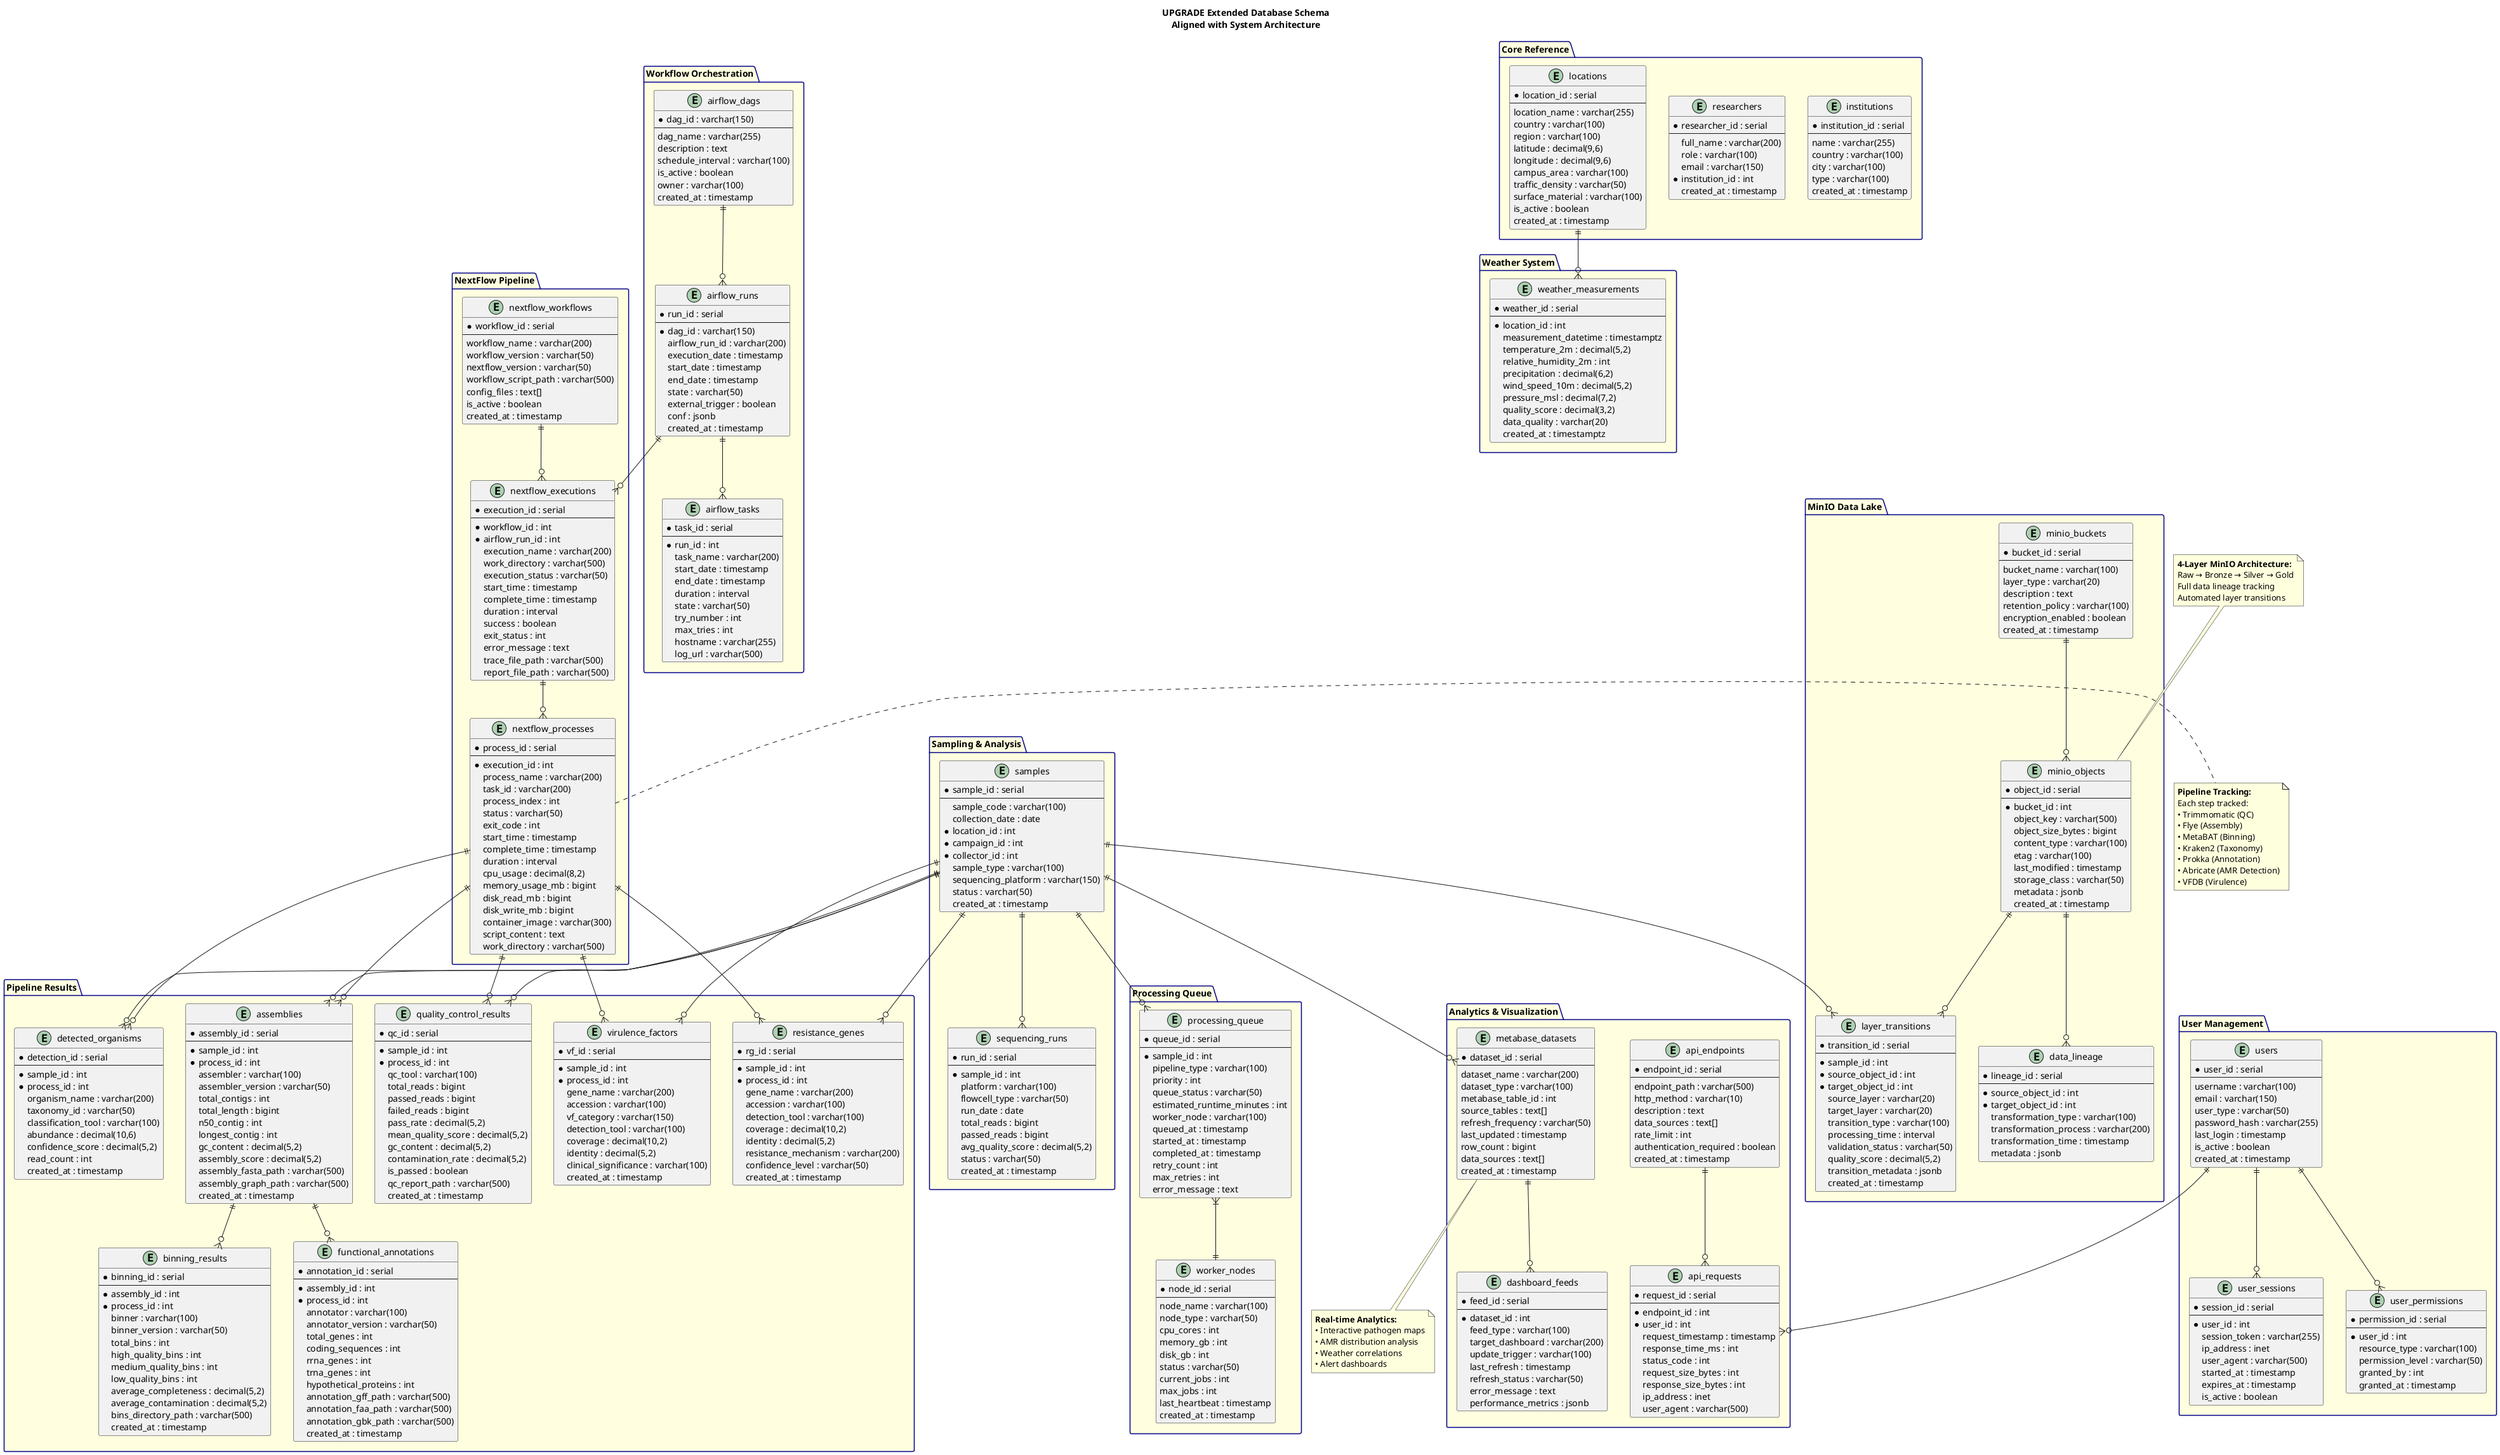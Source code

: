 @startuml UPGRADE_Extended_Database_Schema

skinparam entity {
    BackgroundColor lightblue
    BorderColor black
}

skinparam package {
    BackgroundColor lightyellow
    BorderColor darkblue
}

title UPGRADE Extended Database Schema\nAligned with System Architecture

package "Core Reference" {
  entity institutions {
    * institution_id : serial
    --
    name : varchar(255)
    country : varchar(100)
    city : varchar(100)
    type : varchar(100)
    created_at : timestamp
  }

  entity researchers {
    * researcher_id : serial
    --
    full_name : varchar(200)
    role : varchar(100)
    email : varchar(150)
    * institution_id : int
    created_at : timestamp
  }

  entity locations {
    * location_id : serial
    --
    location_name : varchar(255)
    country : varchar(100)
    region : varchar(100)
    latitude : decimal(9,6)
    longitude : decimal(9,6)
    campus_area : varchar(100)
    traffic_density : varchar(50)
    surface_material : varchar(100)
    is_active : boolean
    created_at : timestamp
  }
}

package "User Management" {
  entity users {
    * user_id : serial
    --
    username : varchar(100)
    email : varchar(150)
    user_type : varchar(50)
    password_hash : varchar(255)
    last_login : timestamp
    is_active : boolean
    created_at : timestamp
  }

  entity user_sessions {
    * session_id : serial
    --
    * user_id : int
    session_token : varchar(255)
    ip_address : inet
    user_agent : varchar(500)
    started_at : timestamp
    expires_at : timestamp
    is_active : boolean
  }

  entity user_permissions {
    * permission_id : serial
    --
    * user_id : int
    resource_type : varchar(100)
    permission_level : varchar(50)
    granted_by : int
    granted_at : timestamp
  }
}

package "Workflow Orchestration" {
  entity airflow_dags {
    * dag_id : varchar(150)
    --
    dag_name : varchar(255)
    description : text
    schedule_interval : varchar(100)
    is_active : boolean
    owner : varchar(100)
    created_at : timestamp
  }

  entity airflow_runs {
    * run_id : serial
    --
    * dag_id : varchar(150)
    airflow_run_id : varchar(200)
    execution_date : timestamp
    start_date : timestamp
    end_date : timestamp
    state : varchar(50)
    external_trigger : boolean
    conf : jsonb
    created_at : timestamp
  }

  entity airflow_tasks {
    * task_id : serial
    --
    * run_id : int
    task_name : varchar(200)
    start_date : timestamp
    end_date : timestamp
    duration : interval
    state : varchar(50)
    try_number : int
    max_tries : int
    hostname : varchar(255)
    log_url : varchar(500)
  }
}

package "NextFlow Pipeline" {
  entity nextflow_workflows {
    * workflow_id : serial
    --
    workflow_name : varchar(200)
    workflow_version : varchar(50)
    nextflow_version : varchar(50)
    workflow_script_path : varchar(500)
    config_files : text[]
    is_active : boolean
    created_at : timestamp
  }

  entity nextflow_executions {
    * execution_id : serial
    --
    * workflow_id : int
    * airflow_run_id : int
    execution_name : varchar(200)
    work_directory : varchar(500)
    execution_status : varchar(50)
    start_time : timestamp
    complete_time : timestamp
    duration : interval
    success : boolean
    exit_status : int
    error_message : text
    trace_file_path : varchar(500)
    report_file_path : varchar(500)
  }

  entity nextflow_processes {
    * process_id : serial
    --
    * execution_id : int
    process_name : varchar(200)
    task_id : varchar(200)
    process_index : int
    status : varchar(50)
    exit_code : int
    start_time : timestamp
    complete_time : timestamp
    duration : interval
    cpu_usage : decimal(8,2)
    memory_usage_mb : bigint
    disk_read_mb : bigint
    disk_write_mb : bigint
    container_image : varchar(300)
    script_content : text
    work_directory : varchar(500)
  }
}

package "Processing Queue" {
  entity processing_queue {
    * queue_id : serial
    --
    * sample_id : int
    pipeline_type : varchar(100)
    priority : int
    queue_status : varchar(50)
    estimated_runtime_minutes : int
    worker_node : varchar(100)
    queued_at : timestamp
    started_at : timestamp
    completed_at : timestamp
    retry_count : int
    max_retries : int
    error_message : text
  }

  entity worker_nodes {
    * node_id : serial
    --
    node_name : varchar(100)
    node_type : varchar(50)
    cpu_cores : int
    memory_gb : int
    disk_gb : int
    status : varchar(50)
    current_jobs : int
    max_jobs : int
    last_heartbeat : timestamp
    created_at : timestamp
  }
}

package "Sampling & Analysis" {
  entity samples {
    * sample_id : serial
    --
    sample_code : varchar(100)
    collection_date : date
    * location_id : int
    * campaign_id : int
    * collector_id : int
    sample_type : varchar(100)
    sequencing_platform : varchar(150)
    status : varchar(50)
    created_at : timestamp
  }

  entity sequencing_runs {
    * run_id : serial
    --
    * sample_id : int
    platform : varchar(100)
    flowcell_type : varchar(50)
    run_date : date
    total_reads : bigint
    passed_reads : bigint
    avg_quality_score : decimal(5,2)
    status : varchar(50)
    created_at : timestamp
  }
}

package "Pipeline Results" {
  entity quality_control_results {
    * qc_id : serial
    --
    * sample_id : int
    * process_id : int
    qc_tool : varchar(100)
    total_reads : bigint
    passed_reads : bigint
    failed_reads : bigint
    pass_rate : decimal(5,2)
    mean_quality_score : decimal(5,2)
    gc_content : decimal(5,2)
    contamination_rate : decimal(5,2)
    is_passed : boolean
    qc_report_path : varchar(500)
    created_at : timestamp
  }

  entity assemblies {
    * assembly_id : serial
    --
    * sample_id : int
    * process_id : int
    assembler : varchar(100)
    assembler_version : varchar(50)
    total_contigs : int
    total_length : bigint
    n50_contig : int
    longest_contig : int
    gc_content : decimal(5,2)
    assembly_score : decimal(5,2)
    assembly_fasta_path : varchar(500)
    assembly_graph_path : varchar(500)
    created_at : timestamp
  }

  entity binning_results {
    * binning_id : serial
    --
    * assembly_id : int
    * process_id : int
    binner : varchar(100)
    binner_version : varchar(50)
    total_bins : int
    high_quality_bins : int
    medium_quality_bins : int
    low_quality_bins : int
    average_completeness : decimal(5,2)
    average_contamination : decimal(5,2)
    bins_directory_path : varchar(500)
    created_at : timestamp
  }

  entity functional_annotations {
    * annotation_id : serial
    --
    * assembly_id : int
    * process_id : int
    annotator : varchar(100)
    annotator_version : varchar(50)
    total_genes : int
    coding_sequences : int
    rrna_genes : int
    trna_genes : int
    hypothetical_proteins : int
    annotation_gff_path : varchar(500)
    annotation_faa_path : varchar(500)
    annotation_gbk_path : varchar(500)
    created_at : timestamp
  }

  entity detected_organisms {
    * detection_id : serial
    --
    * sample_id : int
    * process_id : int
    organism_name : varchar(200)
    taxonomy_id : varchar(50)
    classification_tool : varchar(100)
    abundance : decimal(10,6)
    confidence_score : decimal(5,2)
    read_count : int
    created_at : timestamp
  }

  entity resistance_genes {
    * rg_id : serial
    --
    * sample_id : int
    * process_id : int
    gene_name : varchar(200)
    accession : varchar(100)
    detection_tool : varchar(100)
    coverage : decimal(10,2)
    identity : decimal(5,2)
    resistance_mechanism : varchar(200)
    confidence_level : varchar(50)
    created_at : timestamp
  }

  entity virulence_factors {
    * vf_id : serial
    --
    * sample_id : int
    * process_id : int
    gene_name : varchar(200)
    accession : varchar(100)
    vf_category : varchar(150)
    detection_tool : varchar(100)
    coverage : decimal(10,2)
    identity : decimal(5,2)
    clinical_significance : varchar(100)
    created_at : timestamp
  }
}

package "MinIO Data Lake" {
  entity minio_buckets {
    * bucket_id : serial
    --
    bucket_name : varchar(100)
    layer_type : varchar(20)
    description : text
    retention_policy : varchar(100)
    encryption_enabled : boolean
    created_at : timestamp
  }

  entity minio_objects {
    * object_id : serial
    --
    * bucket_id : int
    object_key : varchar(500)
    object_size_bytes : bigint
    content_type : varchar(100)
    etag : varchar(100)
    last_modified : timestamp
    storage_class : varchar(50)
    metadata : jsonb
    created_at : timestamp
  }

  entity data_lineage {
    * lineage_id : serial
    --
    * source_object_id : int
    * target_object_id : int
    transformation_type : varchar(100)
    transformation_process : varchar(200)
    transformation_time : timestamp
    metadata : jsonb
  }

  entity layer_transitions {
    * transition_id : serial
    --
    * sample_id : int
    * source_object_id : int
    * target_object_id : int
    source_layer : varchar(20)
    target_layer : varchar(20)
    transition_type : varchar(100)
    processing_time : interval
    validation_status : varchar(50)
    quality_score : decimal(5,2)
    transition_metadata : jsonb
    created_at : timestamp
  }
}

package "Weather System" {
  entity weather_measurements {
    * weather_id : serial
    --
    * location_id : int
    measurement_datetime : timestamptz
    temperature_2m : decimal(5,2)
    relative_humidity_2m : int
    precipitation : decimal(6,2)
    wind_speed_10m : decimal(5,2)
    pressure_msl : decimal(7,2)
    quality_score : decimal(3,2)
    data_quality : varchar(20)
    created_at : timestamptz
  }
}

package "Analytics & Visualization" {
  entity metabase_datasets {
    * dataset_id : serial
    --
    dataset_name : varchar(200)
    dataset_type : varchar(100)
    metabase_table_id : int
    source_tables : text[]
    refresh_frequency : varchar(50)
    last_updated : timestamp
    row_count : bigint
    data_sources : text[]
    created_at : timestamp
  }

  entity dashboard_feeds {
    * feed_id : serial
    --
    * dataset_id : int
    feed_type : varchar(100)
    target_dashboard : varchar(200)
    update_trigger : varchar(100)
    last_refresh : timestamp
    refresh_status : varchar(50)
    error_message : text
    performance_metrics : jsonb
  }

  entity api_endpoints {
    * endpoint_id : serial
    --
    endpoint_path : varchar(500)
    http_method : varchar(10)
    description : text
    data_sources : text[]
    rate_limit : int
    authentication_required : boolean
    created_at : timestamp
  }

  entity api_requests {
    * request_id : serial
    --
    * endpoint_id : int
    * user_id : int
    request_timestamp : timestamp
    response_time_ms : int
    status_code : int
    request_size_bytes : int
    response_size_bytes : int
    ip_address : inet
    user_agent : varchar(500)
  }
}

' Relationships
users ||--o{ user_sessions
users ||--o{ user_permissions
airflow_dags ||--o{ airflow_runs
airflow_runs ||--o{ airflow_tasks
nextflow_workflows ||--o{ nextflow_executions
nextflow_executions ||--o{ nextflow_processes
airflow_runs ||--o{ nextflow_executions
samples ||--o{ processing_queue
processing_queue }|--|| worker_nodes
samples ||--o{ sequencing_runs
samples ||--o{ quality_control_results
samples ||--o{ assemblies
assemblies ||--o{ binning_results
assemblies ||--o{ functional_annotations
samples ||--o{ detected_organisms
samples ||--o{ resistance_genes
samples ||--o{ virulence_factors
nextflow_processes ||--o{ quality_control_results
nextflow_processes ||--o{ assemblies
nextflow_processes ||--o{ detected_organisms
nextflow_processes ||--o{ resistance_genes
nextflow_processes ||--o{ virulence_factors
minio_buckets ||--o{ minio_objects
minio_objects ||--o{ data_lineage
samples ||--o{ layer_transitions
minio_objects ||--o{ layer_transitions
locations ||--o{ weather_measurements
samples ||--o{ metabase_datasets
metabase_datasets ||--o{ dashboard_feeds
api_endpoints ||--o{ api_requests
users ||--o{ api_requests

note right of nextflow_processes
**Pipeline Tracking:**
Each step tracked:
• Trimmomatic (QC)
• Flye (Assembly) 
• MetaBAT (Binning)
• Kraken2 (Taxonomy)
• Prokka (Annotation)
• Abricate (AMR Detection)
• VFDB (Virulence)
end note

note top of minio_objects
**4-Layer MinIO Architecture:**
Raw → Bronze → Silver → Gold
Full data lineage tracking
Automated layer transitions
end note

note bottom of metabase_datasets
**Real-time Analytics:**
• Interactive pathogen maps
• AMR distribution analysis  
• Weather correlations
• Alert dashboards
end note

@enduml